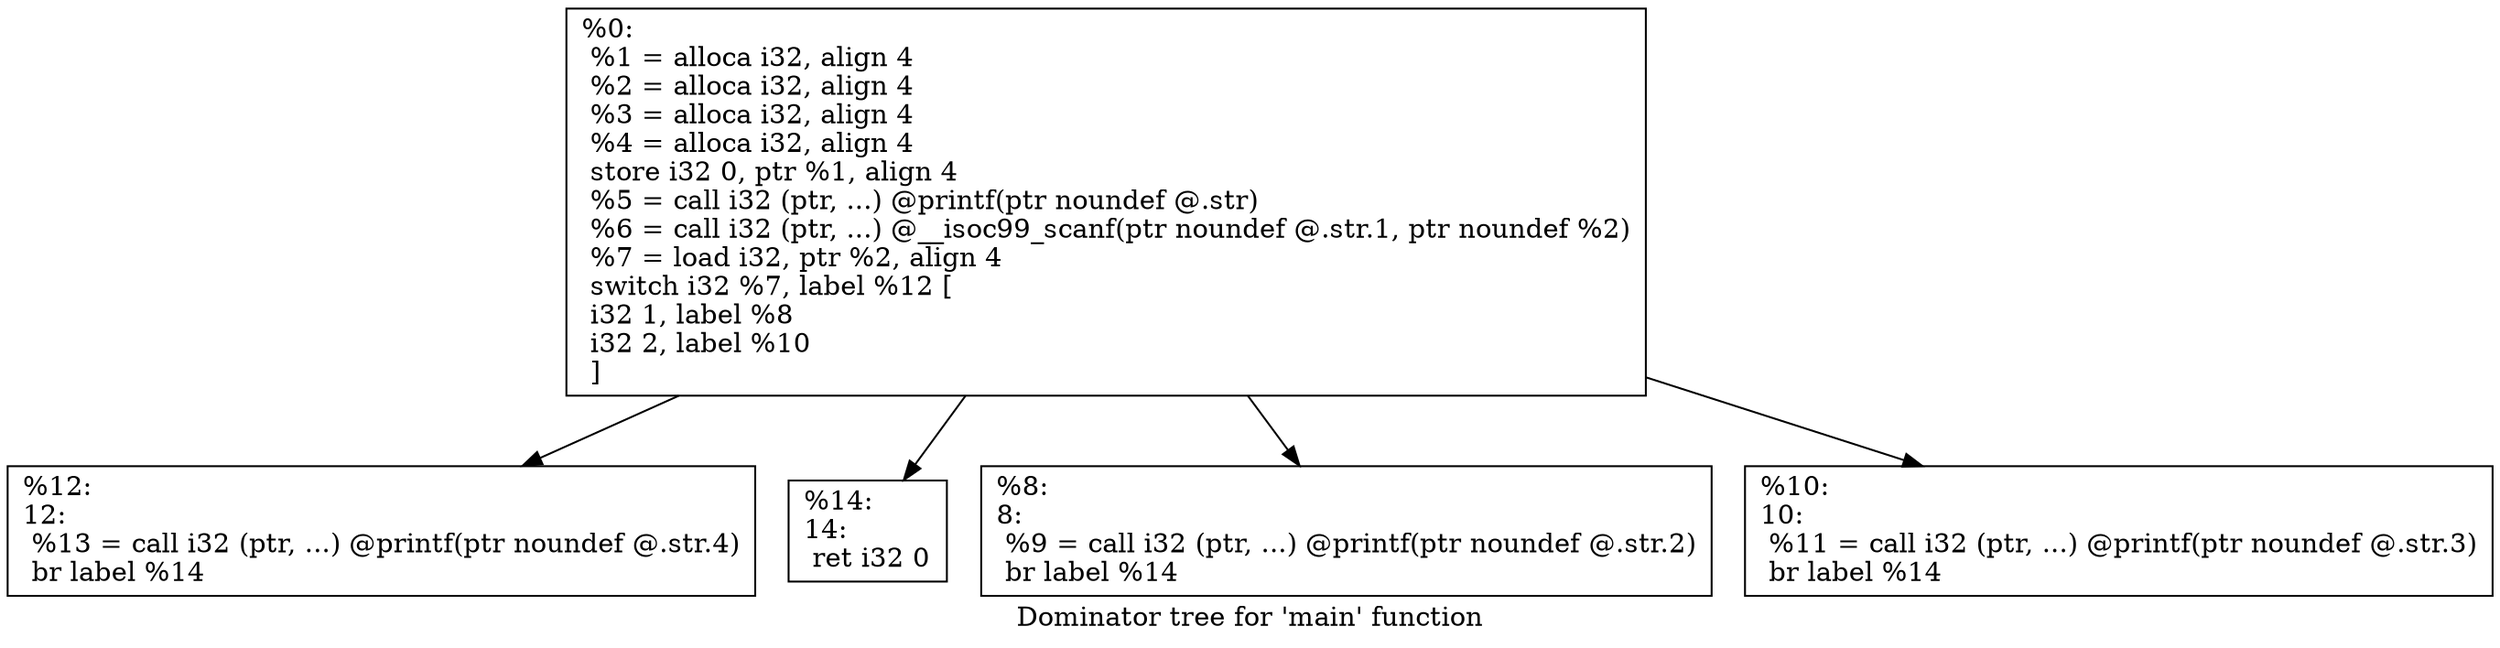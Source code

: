 digraph "Dominator tree for 'main' function" {
	label="Dominator tree for 'main' function";

	Node0x55db1cb48d00 [shape=record,label="{%0:\l  %1 = alloca i32, align 4\l  %2 = alloca i32, align 4\l  %3 = alloca i32, align 4\l  %4 = alloca i32, align 4\l  store i32 0, ptr %1, align 4\l  %5 = call i32 (ptr, ...) @printf(ptr noundef @.str)\l  %6 = call i32 (ptr, ...) @__isoc99_scanf(ptr noundef @.str.1, ptr noundef %2)\l  %7 = load i32, ptr %2, align 4\l  switch i32 %7, label %12 [\l    i32 1, label %8\l    i32 2, label %10\l  ]\l}"];
	Node0x55db1cb48d00 -> Node0x55db1cb6e270;
	Node0x55db1cb48d00 -> Node0x55db1cb6e2d0;
	Node0x55db1cb48d00 -> Node0x55db1cb6e330;
	Node0x55db1cb48d00 -> Node0x55db1cb6e390;
	Node0x55db1cb6e270 [shape=record,label="{%12:\l12:                                               \l  %13 = call i32 (ptr, ...) @printf(ptr noundef @.str.4)\l  br label %14\l}"];
	Node0x55db1cb6e2d0 [shape=record,label="{%14:\l14:                                               \l  ret i32 0\l}"];
	Node0x55db1cb6e330 [shape=record,label="{%8:\l8:                                                \l  %9 = call i32 (ptr, ...) @printf(ptr noundef @.str.2)\l  br label %14\l}"];
	Node0x55db1cb6e390 [shape=record,label="{%10:\l10:                                               \l  %11 = call i32 (ptr, ...) @printf(ptr noundef @.str.3)\l  br label %14\l}"];
}
